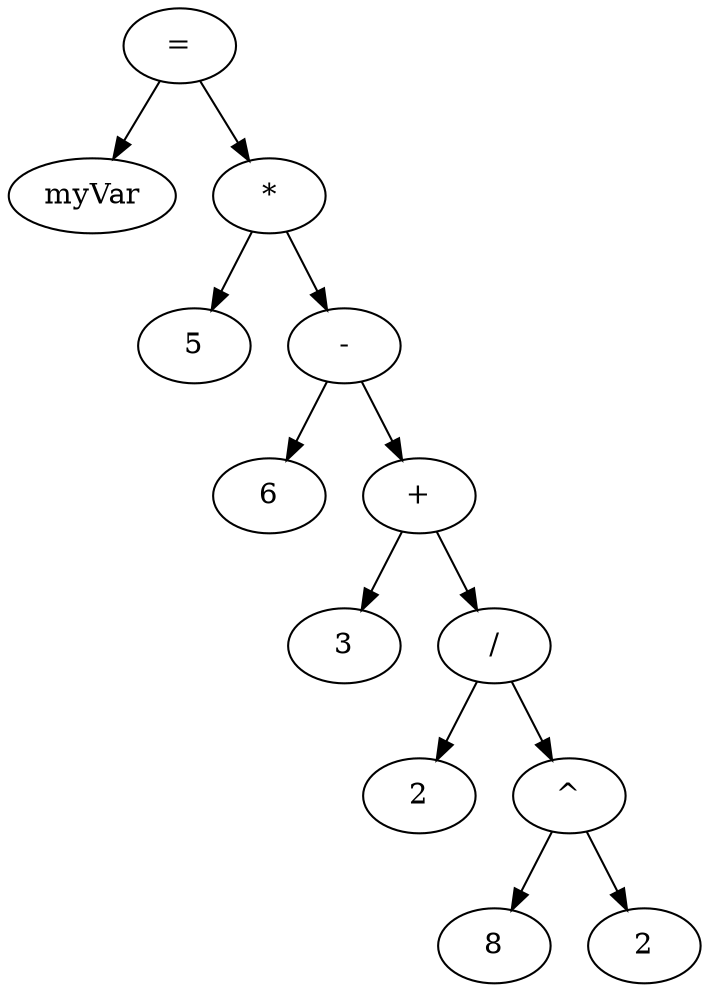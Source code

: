digraph G {
EQUALS [ label="=" ];
EQUALS -> VARIABLEL;
VARIABLEL [ label="myVar" ];
EQUALS -> OPERATORR;
OPERATORR [ label="*" ];
OPERATORR -> NUMBERRL;
NUMBERRL [ label="5" ];
OPERATORR -> OPERATORRR;
OPERATORRR [ label="-" ];
OPERATORRR -> NUMBERRRL;
NUMBERRRL [ label="6" ];
OPERATORRR -> OPERATORRRR;
OPERATORRRR [ label="+" ];
OPERATORRRR -> NUMBERRRRL;
NUMBERRRRL [ label="3" ];
OPERATORRRR -> OPERATORRRRR;
OPERATORRRRR [ label="/" ];
OPERATORRRRR -> NUMBERRRRRL;
NUMBERRRRRL [ label="2" ];
OPERATORRRRR -> OPERATORRRRRR;
OPERATORRRRRR [ label="^" ];
OPERATORRRRRR -> NUMBERRRRRRL;
NUMBERRRRRRL [ label="8" ];
OPERATORRRRRR -> NUMBERRRRRRR;
NUMBERRRRRRR [ label="2" ];

}
